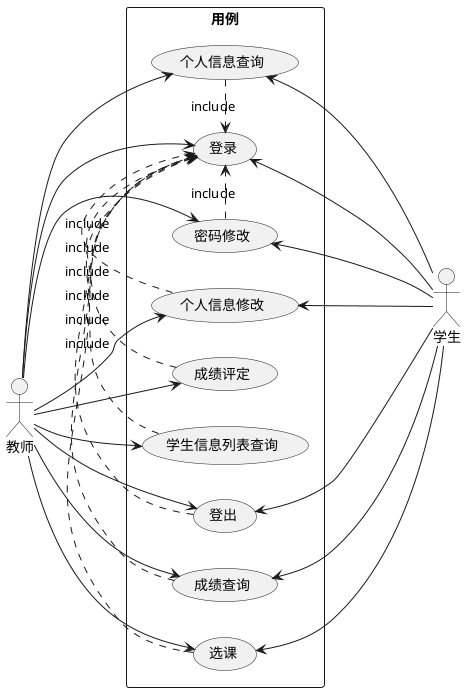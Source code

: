 @startuml
left to right direction
skinparam packageStyle rectangle
:教师: as Teacher
:学生: as Student
rectangle 用例 {

(登出)  <--- Student
(个人信息查询) <--- Student
(登录)<--- Student
(密码修改) <--- Student
(个人信息修改)<--Student
(成绩查询) <-- Student
(选课) <-- Student

Teacher --> (登出)
Teacher --> (个人信息查询)
Teacher --> (个人信息修改)
Teacher --> (密码修改)
Teacher --> (登录)
Teacher --> (成绩评定)
Teacher --> (学生信息列表查询)
Teacher --> (成绩查询)
Teacher --> (选课)

(个人信息查询)  .> (登录) : include
(密码修改)  .> (登录) : include
(个人信息修改).>(登录) : include
(成绩评定).>(登录):include
(学生信息列表查询).>(登录):include
(登出).>(登录):include
(成绩查询).>(登录):include
(选课).>(登录):include
}
@enduml